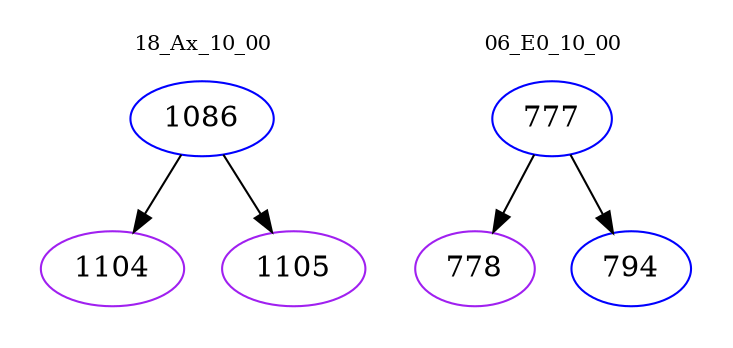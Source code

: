 digraph{
subgraph cluster_0 {
color = white
label = "18_Ax_10_00";
fontsize=10;
T0_1086 [label="1086", color="blue"]
T0_1086 -> T0_1104 [color="black"]
T0_1104 [label="1104", color="purple"]
T0_1086 -> T0_1105 [color="black"]
T0_1105 [label="1105", color="purple"]
}
subgraph cluster_1 {
color = white
label = "06_E0_10_00";
fontsize=10;
T1_777 [label="777", color="blue"]
T1_777 -> T1_778 [color="black"]
T1_778 [label="778", color="purple"]
T1_777 -> T1_794 [color="black"]
T1_794 [label="794", color="blue"]
}
}

